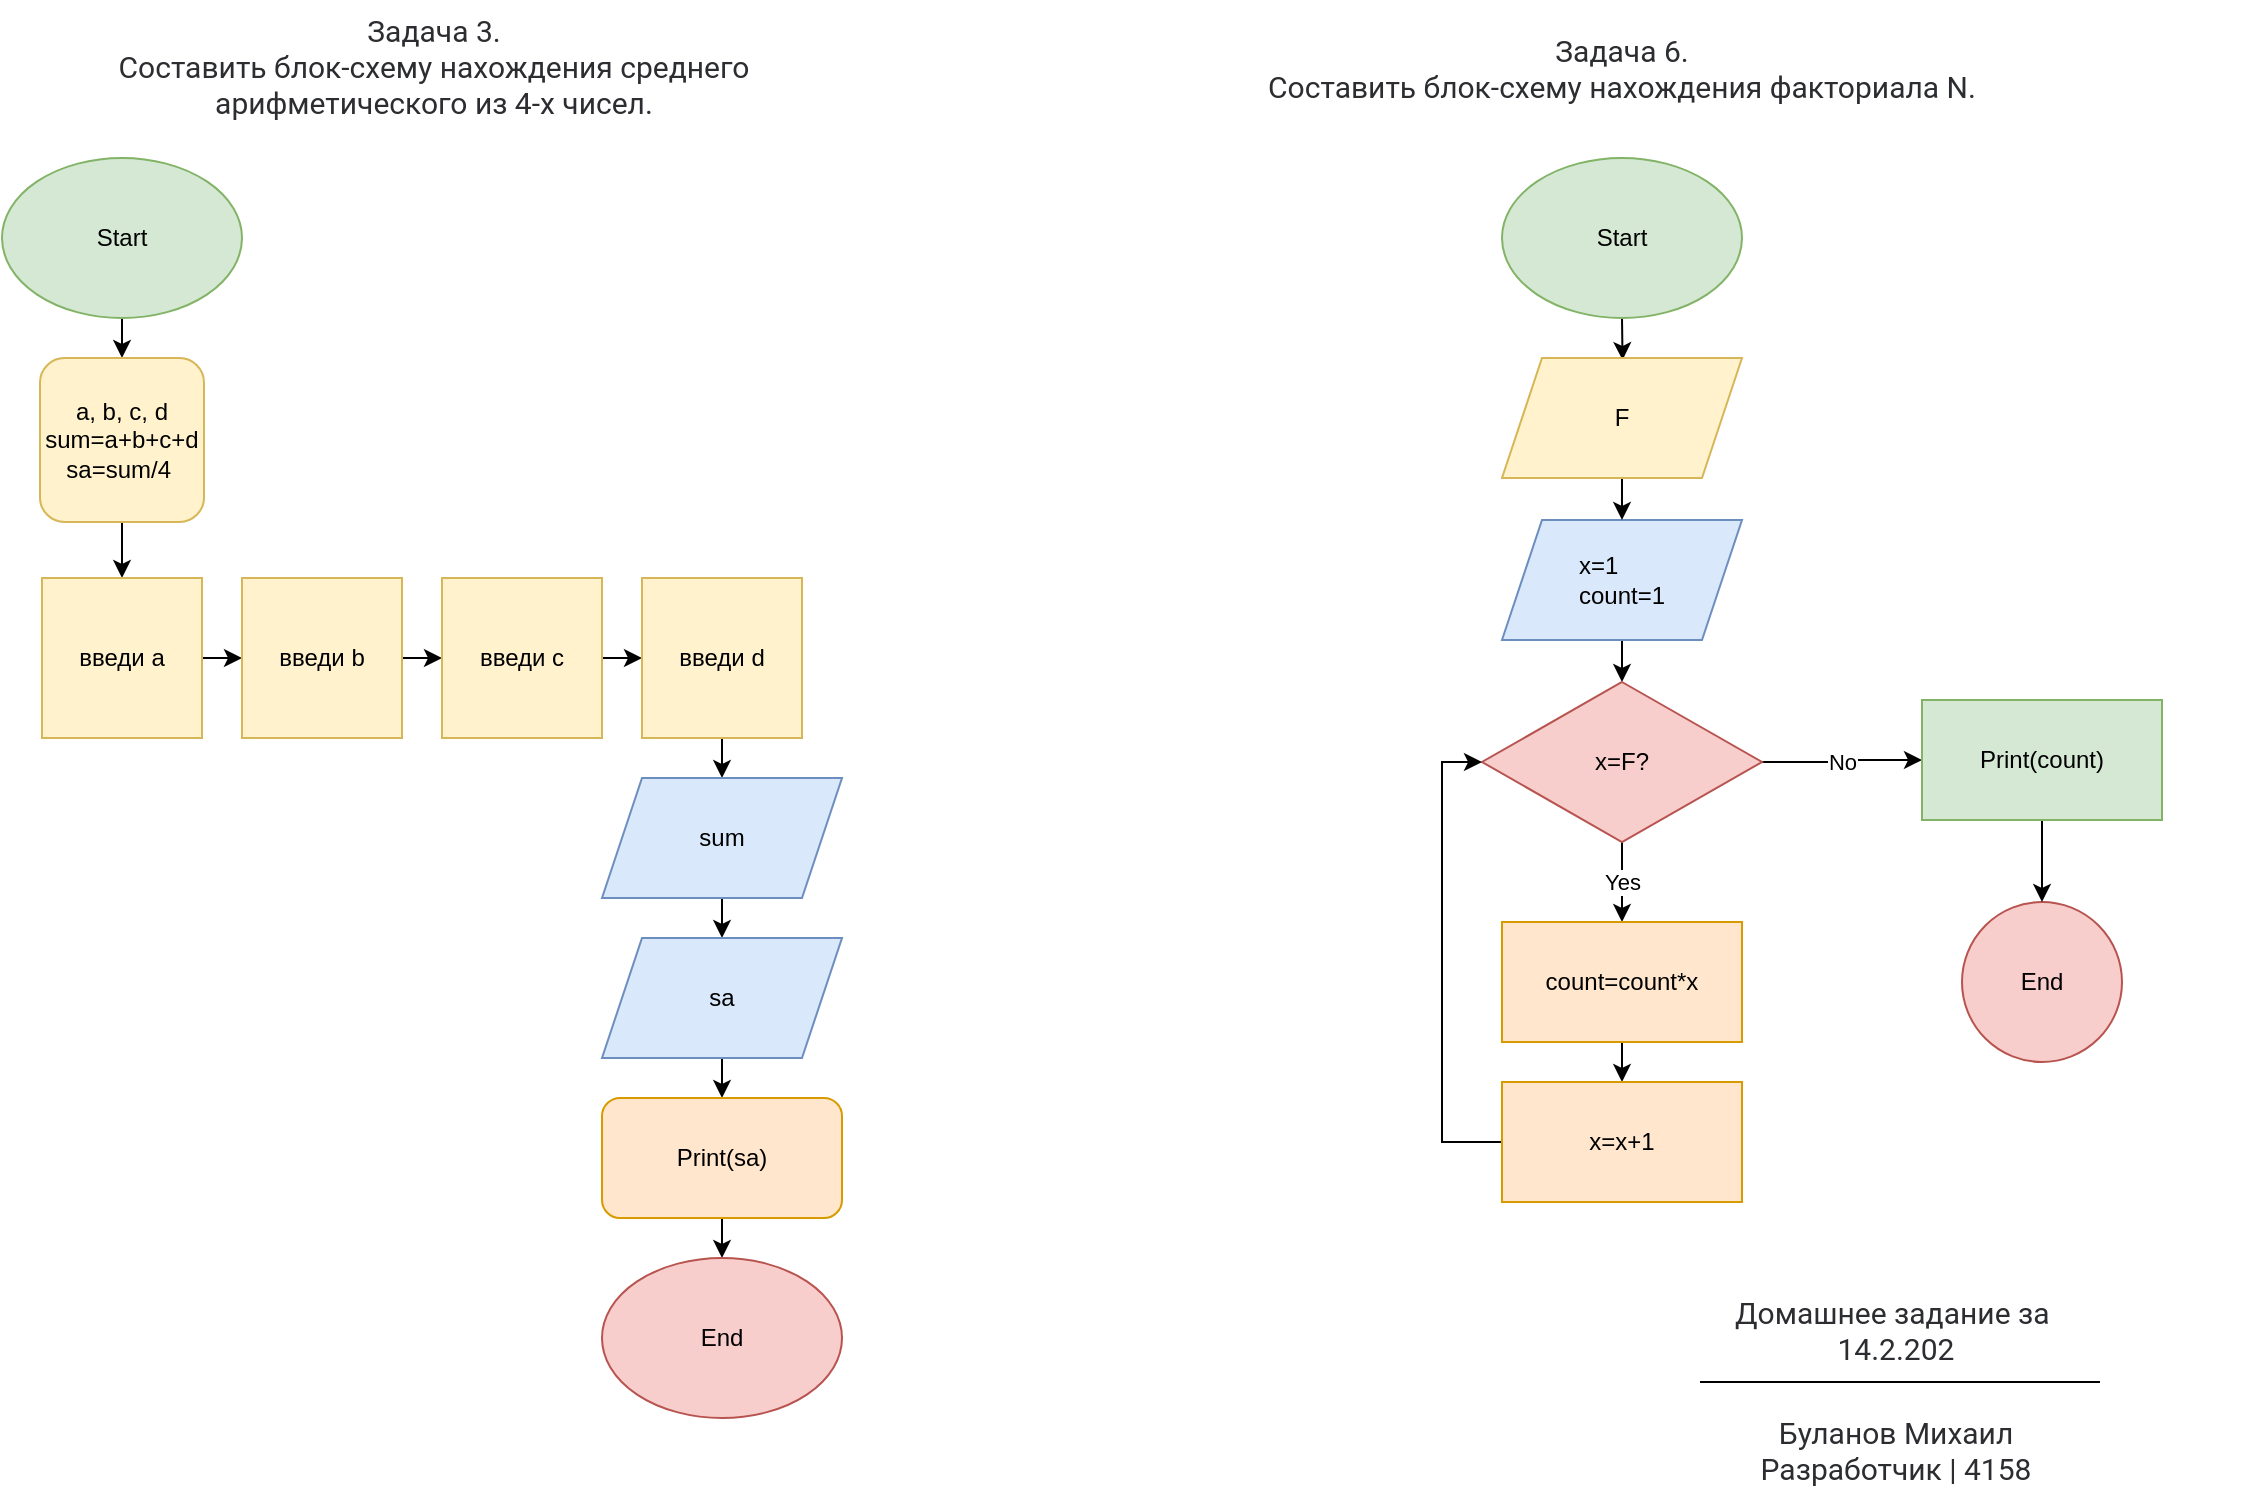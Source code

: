 <mxfile version="20.8.20" type="github">
  <diagram id="C5RBs43oDa-KdzZeNtuy" name="Page-1">
    <mxGraphModel dx="3187" dy="1553" grid="1" gridSize="10" guides="1" tooltips="1" connect="1" arrows="1" fold="1" page="1" pageScale="1" pageWidth="1169" pageHeight="827" math="0" shadow="0">
      <root>
        <mxCell id="WIyWlLk6GJQsqaUBKTNV-0" />
        <mxCell id="WIyWlLk6GJQsqaUBKTNV-1" parent="WIyWlLk6GJQsqaUBKTNV-0" />
        <mxCell id="hU-rYBEqqxqdaYYuZfc0-12" style="edgeStyle=orthogonalEdgeStyle;rounded=0;orthogonalLoop=1;jettySize=auto;html=1;exitX=0.5;exitY=1;exitDx=0;exitDy=0;entryX=0.5;entryY=0;entryDx=0;entryDy=0;" edge="1" parent="WIyWlLk6GJQsqaUBKTNV-1" source="hU-rYBEqqxqdaYYuZfc0-1" target="hU-rYBEqqxqdaYYuZfc0-2">
          <mxGeometry relative="1" as="geometry" />
        </mxCell>
        <mxCell id="hU-rYBEqqxqdaYYuZfc0-1" value="Start" style="ellipse;whiteSpace=wrap;html=1;fillColor=#d5e8d4;strokeColor=#82b366;" vertex="1" parent="WIyWlLk6GJQsqaUBKTNV-1">
          <mxGeometry x="44" y="138" width="120" height="80" as="geometry" />
        </mxCell>
        <mxCell id="hU-rYBEqqxqdaYYuZfc0-13" style="edgeStyle=orthogonalEdgeStyle;rounded=0;orthogonalLoop=1;jettySize=auto;html=1;exitX=0.5;exitY=1;exitDx=0;exitDy=0;entryX=0.5;entryY=0;entryDx=0;entryDy=0;" edge="1" parent="WIyWlLk6GJQsqaUBKTNV-1" source="hU-rYBEqqxqdaYYuZfc0-2" target="hU-rYBEqqxqdaYYuZfc0-3">
          <mxGeometry relative="1" as="geometry" />
        </mxCell>
        <mxCell id="hU-rYBEqqxqdaYYuZfc0-2" value="a, b, c, d&lt;br&gt;sum=a+b+c+d&lt;br&gt;sa=sum/4&amp;nbsp;" style="whiteSpace=wrap;html=1;aspect=fixed;fillColor=#fff2cc;strokeColor=#d6b656;rounded=1;" vertex="1" parent="WIyWlLk6GJQsqaUBKTNV-1">
          <mxGeometry x="63" y="238" width="82" height="82" as="geometry" />
        </mxCell>
        <mxCell id="hU-rYBEqqxqdaYYuZfc0-14" style="edgeStyle=orthogonalEdgeStyle;rounded=0;orthogonalLoop=1;jettySize=auto;html=1;exitX=1;exitY=0.5;exitDx=0;exitDy=0;entryX=0;entryY=0.5;entryDx=0;entryDy=0;" edge="1" parent="WIyWlLk6GJQsqaUBKTNV-1" source="hU-rYBEqqxqdaYYuZfc0-3" target="hU-rYBEqqxqdaYYuZfc0-4">
          <mxGeometry relative="1" as="geometry" />
        </mxCell>
        <mxCell id="hU-rYBEqqxqdaYYuZfc0-3" value="введи a" style="whiteSpace=wrap;html=1;aspect=fixed;fillColor=#fff2cc;strokeColor=#d6b656;" vertex="1" parent="WIyWlLk6GJQsqaUBKTNV-1">
          <mxGeometry x="64" y="348" width="80" height="80" as="geometry" />
        </mxCell>
        <mxCell id="hU-rYBEqqxqdaYYuZfc0-15" style="edgeStyle=orthogonalEdgeStyle;rounded=0;orthogonalLoop=1;jettySize=auto;html=1;exitX=1;exitY=0.5;exitDx=0;exitDy=0;entryX=0;entryY=0.5;entryDx=0;entryDy=0;" edge="1" parent="WIyWlLk6GJQsqaUBKTNV-1" source="hU-rYBEqqxqdaYYuZfc0-4" target="hU-rYBEqqxqdaYYuZfc0-5">
          <mxGeometry relative="1" as="geometry" />
        </mxCell>
        <mxCell id="hU-rYBEqqxqdaYYuZfc0-4" value="введи b" style="whiteSpace=wrap;html=1;aspect=fixed;fillColor=#fff2cc;strokeColor=#d6b656;" vertex="1" parent="WIyWlLk6GJQsqaUBKTNV-1">
          <mxGeometry x="164" y="348" width="80" height="80" as="geometry" />
        </mxCell>
        <mxCell id="hU-rYBEqqxqdaYYuZfc0-16" style="edgeStyle=orthogonalEdgeStyle;rounded=0;orthogonalLoop=1;jettySize=auto;html=1;exitX=1;exitY=0.5;exitDx=0;exitDy=0;entryX=0;entryY=0.5;entryDx=0;entryDy=0;" edge="1" parent="WIyWlLk6GJQsqaUBKTNV-1" source="hU-rYBEqqxqdaYYuZfc0-5" target="hU-rYBEqqxqdaYYuZfc0-6">
          <mxGeometry relative="1" as="geometry" />
        </mxCell>
        <mxCell id="hU-rYBEqqxqdaYYuZfc0-5" value="введи c" style="whiteSpace=wrap;html=1;aspect=fixed;fillColor=#fff2cc;strokeColor=#d6b656;" vertex="1" parent="WIyWlLk6GJQsqaUBKTNV-1">
          <mxGeometry x="264" y="348" width="80" height="80" as="geometry" />
        </mxCell>
        <mxCell id="hU-rYBEqqxqdaYYuZfc0-17" style="edgeStyle=orthogonalEdgeStyle;rounded=0;orthogonalLoop=1;jettySize=auto;html=1;exitX=0.5;exitY=1;exitDx=0;exitDy=0;entryX=0.5;entryY=0;entryDx=0;entryDy=0;" edge="1" parent="WIyWlLk6GJQsqaUBKTNV-1" source="hU-rYBEqqxqdaYYuZfc0-6" target="hU-rYBEqqxqdaYYuZfc0-7">
          <mxGeometry relative="1" as="geometry" />
        </mxCell>
        <mxCell id="hU-rYBEqqxqdaYYuZfc0-6" value="введи d" style="whiteSpace=wrap;html=1;aspect=fixed;fillColor=#fff2cc;strokeColor=#d6b656;" vertex="1" parent="WIyWlLk6GJQsqaUBKTNV-1">
          <mxGeometry x="364" y="348" width="80" height="80" as="geometry" />
        </mxCell>
        <mxCell id="hU-rYBEqqxqdaYYuZfc0-18" style="edgeStyle=orthogonalEdgeStyle;rounded=0;orthogonalLoop=1;jettySize=auto;html=1;exitX=0.5;exitY=1;exitDx=0;exitDy=0;entryX=0.5;entryY=0;entryDx=0;entryDy=0;" edge="1" parent="WIyWlLk6GJQsqaUBKTNV-1" source="hU-rYBEqqxqdaYYuZfc0-7" target="hU-rYBEqqxqdaYYuZfc0-8">
          <mxGeometry relative="1" as="geometry" />
        </mxCell>
        <mxCell id="hU-rYBEqqxqdaYYuZfc0-7" value="sum" style="shape=parallelogram;perimeter=parallelogramPerimeter;whiteSpace=wrap;html=1;fixedSize=1;fillColor=#dae8fc;strokeColor=#6c8ebf;" vertex="1" parent="WIyWlLk6GJQsqaUBKTNV-1">
          <mxGeometry x="344" y="448" width="120" height="60" as="geometry" />
        </mxCell>
        <mxCell id="hU-rYBEqqxqdaYYuZfc0-19" style="edgeStyle=orthogonalEdgeStyle;rounded=0;orthogonalLoop=1;jettySize=auto;html=1;exitX=0.5;exitY=1;exitDx=0;exitDy=0;entryX=0.5;entryY=0;entryDx=0;entryDy=0;" edge="1" parent="WIyWlLk6GJQsqaUBKTNV-1" source="hU-rYBEqqxqdaYYuZfc0-8" target="hU-rYBEqqxqdaYYuZfc0-9">
          <mxGeometry relative="1" as="geometry" />
        </mxCell>
        <mxCell id="hU-rYBEqqxqdaYYuZfc0-8" value="sa" style="shape=parallelogram;perimeter=parallelogramPerimeter;whiteSpace=wrap;html=1;fixedSize=1;fillColor=#dae8fc;strokeColor=#6c8ebf;" vertex="1" parent="WIyWlLk6GJQsqaUBKTNV-1">
          <mxGeometry x="344" y="528" width="120" height="60" as="geometry" />
        </mxCell>
        <mxCell id="hU-rYBEqqxqdaYYuZfc0-40" style="edgeStyle=orthogonalEdgeStyle;rounded=0;orthogonalLoop=1;jettySize=auto;html=1;exitX=0.5;exitY=1;exitDx=0;exitDy=0;entryX=0.5;entryY=0;entryDx=0;entryDy=0;" edge="1" parent="WIyWlLk6GJQsqaUBKTNV-1" source="hU-rYBEqqxqdaYYuZfc0-9" target="hU-rYBEqqxqdaYYuZfc0-10">
          <mxGeometry relative="1" as="geometry" />
        </mxCell>
        <mxCell id="hU-rYBEqqxqdaYYuZfc0-9" value="Print(sa)" style="rounded=1;whiteSpace=wrap;html=1;fillColor=#ffe6cc;strokeColor=#d79b00;" vertex="1" parent="WIyWlLk6GJQsqaUBKTNV-1">
          <mxGeometry x="344" y="608" width="120" height="60" as="geometry" />
        </mxCell>
        <mxCell id="hU-rYBEqqxqdaYYuZfc0-10" value="End" style="ellipse;whiteSpace=wrap;html=1;fillColor=#f8cecc;strokeColor=#b85450;" vertex="1" parent="WIyWlLk6GJQsqaUBKTNV-1">
          <mxGeometry x="344" y="688" width="120" height="80" as="geometry" />
        </mxCell>
        <mxCell id="hU-rYBEqqxqdaYYuZfc0-37" value="&lt;span style=&quot;color: rgb(44, 45, 48); font-family: Roboto, &amp;quot;San Francisco&amp;quot;, &amp;quot;Helvetica Neue&amp;quot;, Helvetica, Arial; font-size: 15px; font-style: normal; font-variant-ligatures: normal; font-variant-caps: normal; font-weight: 400; letter-spacing: normal; orphans: 2; text-indent: 0px; text-transform: none; widows: 2; word-spacing: 0px; -webkit-text-stroke-width: 0px; background-color: rgb(255, 255, 255); text-decoration-thickness: initial; text-decoration-style: initial; text-decoration-color: initial; float: none; display: inline !important;&quot;&gt;Задача 3. &lt;br&gt;Составить блок-схему нахождения среднего арифметического из 4-х чисел.&lt;/span&gt;" style="text;whiteSpace=wrap;html=1;align=center;" vertex="1" parent="WIyWlLk6GJQsqaUBKTNV-1">
          <mxGeometry x="100" y="59" width="320" height="60" as="geometry" />
        </mxCell>
        <mxCell id="hU-rYBEqqxqdaYYuZfc0-38" value="&lt;span style=&quot;color: rgb(44, 45, 48); font-family: Roboto, &amp;quot;San Francisco&amp;quot;, &amp;quot;Helvetica Neue&amp;quot;, Helvetica, Arial; font-size: 15px; font-style: normal; font-variant-ligatures: normal; font-variant-caps: normal; font-weight: 400; letter-spacing: normal; orphans: 2; text-indent: 0px; text-transform: none; widows: 2; word-spacing: 0px; -webkit-text-stroke-width: 0px; background-color: rgb(255, 255, 255); text-decoration-thickness: initial; text-decoration-style: initial; text-decoration-color: initial; float: none; display: inline !important;&quot;&gt;Задача 6.&lt;br&gt;Составить блок-схему нахождения факториала N.&lt;/span&gt;" style="text;whiteSpace=wrap;html=1;align=center;" vertex="1" parent="WIyWlLk6GJQsqaUBKTNV-1">
          <mxGeometry x="676" y="69" width="356" height="40" as="geometry" />
        </mxCell>
        <mxCell id="hU-rYBEqqxqdaYYuZfc0-42" style="edgeStyle=orthogonalEdgeStyle;rounded=0;orthogonalLoop=1;jettySize=auto;html=1;exitX=0.5;exitY=1;exitDx=0;exitDy=0;" edge="1" parent="WIyWlLk6GJQsqaUBKTNV-1" source="hU-rYBEqqxqdaYYuZfc0-41">
          <mxGeometry relative="1" as="geometry">
            <mxPoint x="854.286" y="239" as="targetPoint" />
          </mxGeometry>
        </mxCell>
        <mxCell id="hU-rYBEqqxqdaYYuZfc0-41" value="Start" style="ellipse;whiteSpace=wrap;html=1;fillColor=#d5e8d4;strokeColor=#82b366;" vertex="1" parent="WIyWlLk6GJQsqaUBKTNV-1">
          <mxGeometry x="794" y="138" width="120" height="80" as="geometry" />
        </mxCell>
        <mxCell id="hU-rYBEqqxqdaYYuZfc0-52" style="edgeStyle=orthogonalEdgeStyle;rounded=0;orthogonalLoop=1;jettySize=auto;html=1;exitX=0.5;exitY=1;exitDx=0;exitDy=0;entryX=0.5;entryY=0;entryDx=0;entryDy=0;" edge="1" parent="WIyWlLk6GJQsqaUBKTNV-1" source="hU-rYBEqqxqdaYYuZfc0-43" target="hU-rYBEqqxqdaYYuZfc0-44">
          <mxGeometry relative="1" as="geometry" />
        </mxCell>
        <mxCell id="hU-rYBEqqxqdaYYuZfc0-43" value="&lt;div style=&quot;border-color: var(--border-color); text-align: left;&quot;&gt;x=1&lt;/div&gt;&lt;div style=&quot;border-color: var(--border-color); text-align: left;&quot;&gt;count=1&lt;/div&gt;" style="shape=parallelogram;perimeter=parallelogramPerimeter;whiteSpace=wrap;html=1;fixedSize=1;fillColor=#dae8fc;strokeColor=#6c8ebf;" vertex="1" parent="WIyWlLk6GJQsqaUBKTNV-1">
          <mxGeometry x="794" y="319" width="120" height="60" as="geometry" />
        </mxCell>
        <mxCell id="hU-rYBEqqxqdaYYuZfc0-53" value="No" style="edgeStyle=orthogonalEdgeStyle;rounded=0;orthogonalLoop=1;jettySize=auto;html=1;exitX=1;exitY=0.5;exitDx=0;exitDy=0;entryX=0;entryY=0.5;entryDx=0;entryDy=0;" edge="1" parent="WIyWlLk6GJQsqaUBKTNV-1" source="hU-rYBEqqxqdaYYuZfc0-44" target="hU-rYBEqqxqdaYYuZfc0-49">
          <mxGeometry relative="1" as="geometry" />
        </mxCell>
        <mxCell id="hU-rYBEqqxqdaYYuZfc0-56" value="Yes" style="edgeStyle=orthogonalEdgeStyle;rounded=0;orthogonalLoop=1;jettySize=auto;html=1;exitX=0.5;exitY=1;exitDx=0;exitDy=0;entryX=0.5;entryY=0;entryDx=0;entryDy=0;" edge="1" parent="WIyWlLk6GJQsqaUBKTNV-1" source="hU-rYBEqqxqdaYYuZfc0-44" target="hU-rYBEqqxqdaYYuZfc0-50">
          <mxGeometry relative="1" as="geometry">
            <mxPoint as="offset" />
          </mxGeometry>
        </mxCell>
        <mxCell id="hU-rYBEqqxqdaYYuZfc0-44" value="x=F?" style="rhombus;whiteSpace=wrap;html=1;fillColor=#f8cecc;strokeColor=#b85450;" vertex="1" parent="WIyWlLk6GJQsqaUBKTNV-1">
          <mxGeometry x="784" y="400" width="140" height="80" as="geometry" />
        </mxCell>
        <mxCell id="hU-rYBEqqxqdaYYuZfc0-48" value="End" style="ellipse;whiteSpace=wrap;html=1;aspect=fixed;fillColor=#f8cecc;strokeColor=#b85450;" vertex="1" parent="WIyWlLk6GJQsqaUBKTNV-1">
          <mxGeometry x="1024" y="510" width="80" height="80" as="geometry" />
        </mxCell>
        <mxCell id="hU-rYBEqqxqdaYYuZfc0-54" style="edgeStyle=orthogonalEdgeStyle;rounded=0;orthogonalLoop=1;jettySize=auto;html=1;exitX=0.5;exitY=1;exitDx=0;exitDy=0;entryX=0.5;entryY=0;entryDx=0;entryDy=0;" edge="1" parent="WIyWlLk6GJQsqaUBKTNV-1" source="hU-rYBEqqxqdaYYuZfc0-49" target="hU-rYBEqqxqdaYYuZfc0-48">
          <mxGeometry relative="1" as="geometry" />
        </mxCell>
        <mxCell id="hU-rYBEqqxqdaYYuZfc0-49" value="Print(count)" style="rounded=0;whiteSpace=wrap;html=1;fillColor=#d5e8d4;strokeColor=#82b366;" vertex="1" parent="WIyWlLk6GJQsqaUBKTNV-1">
          <mxGeometry x="1004" y="409" width="120" height="60" as="geometry" />
        </mxCell>
        <mxCell id="hU-rYBEqqxqdaYYuZfc0-57" style="edgeStyle=orthogonalEdgeStyle;rounded=0;orthogonalLoop=1;jettySize=auto;html=1;exitX=0.5;exitY=1;exitDx=0;exitDy=0;entryX=0.5;entryY=0;entryDx=0;entryDy=0;" edge="1" parent="WIyWlLk6GJQsqaUBKTNV-1" source="hU-rYBEqqxqdaYYuZfc0-50" target="hU-rYBEqqxqdaYYuZfc0-51">
          <mxGeometry relative="1" as="geometry" />
        </mxCell>
        <mxCell id="hU-rYBEqqxqdaYYuZfc0-50" value="count=count*x" style="rounded=0;whiteSpace=wrap;html=1;fillColor=#ffe6cc;strokeColor=#d79b00;" vertex="1" parent="WIyWlLk6GJQsqaUBKTNV-1">
          <mxGeometry x="794" y="520" width="120" height="60" as="geometry" />
        </mxCell>
        <mxCell id="hU-rYBEqqxqdaYYuZfc0-58" style="edgeStyle=orthogonalEdgeStyle;rounded=0;orthogonalLoop=1;jettySize=auto;html=1;exitX=0;exitY=0.5;exitDx=0;exitDy=0;entryX=0;entryY=0.5;entryDx=0;entryDy=0;" edge="1" parent="WIyWlLk6GJQsqaUBKTNV-1" source="hU-rYBEqqxqdaYYuZfc0-51" target="hU-rYBEqqxqdaYYuZfc0-44">
          <mxGeometry relative="1" as="geometry" />
        </mxCell>
        <mxCell id="hU-rYBEqqxqdaYYuZfc0-51" value="x=x+1" style="rounded=0;whiteSpace=wrap;html=1;fillColor=#ffe6cc;strokeColor=#d79b00;" vertex="1" parent="WIyWlLk6GJQsqaUBKTNV-1">
          <mxGeometry x="794" y="600" width="120" height="60" as="geometry" />
        </mxCell>
        <mxCell id="hU-rYBEqqxqdaYYuZfc0-62" style="edgeStyle=orthogonalEdgeStyle;rounded=0;orthogonalLoop=1;jettySize=auto;html=1;exitX=0.5;exitY=1;exitDx=0;exitDy=0;entryX=0.5;entryY=0;entryDx=0;entryDy=0;" edge="1" parent="WIyWlLk6GJQsqaUBKTNV-1" source="hU-rYBEqqxqdaYYuZfc0-61" target="hU-rYBEqqxqdaYYuZfc0-43">
          <mxGeometry relative="1" as="geometry" />
        </mxCell>
        <mxCell id="hU-rYBEqqxqdaYYuZfc0-61" value="F" style="shape=parallelogram;perimeter=parallelogramPerimeter;whiteSpace=wrap;html=1;fixedSize=1;fillColor=#fff2cc;strokeColor=#d6b656;" vertex="1" parent="WIyWlLk6GJQsqaUBKTNV-1">
          <mxGeometry x="793.996" y="238" width="120" height="60" as="geometry" />
        </mxCell>
        <mxCell id="hU-rYBEqqxqdaYYuZfc0-63" value="&lt;font face=&quot;Roboto, San Francisco, Helvetica Neue, Helvetica, Arial&quot; color=&quot;#2c2d30&quot;&gt;&lt;span style=&quot;font-size: 15px; background-color: rgb(255, 255, 255);&quot;&gt;Буланов Михаил&lt;br&gt;Разработчик | 4158&lt;br&gt;&lt;/span&gt;&lt;/font&gt;" style="text;whiteSpace=wrap;html=1;align=center;" vertex="1" parent="WIyWlLk6GJQsqaUBKTNV-1">
          <mxGeometry x="813" y="760" width="356" height="40" as="geometry" />
        </mxCell>
        <mxCell id="hU-rYBEqqxqdaYYuZfc0-64" value="&lt;font face=&quot;Roboto, San Francisco, Helvetica Neue, Helvetica, Arial&quot; color=&quot;#2c2d30&quot;&gt;&lt;span style=&quot;font-size: 15px; background-color: rgb(255, 255, 255);&quot;&gt;Домашнее задание за&amp;nbsp;&lt;br&gt;14.2.202&lt;br&gt;&lt;/span&gt;&lt;/font&gt;" style="text;whiteSpace=wrap;html=1;align=center;" vertex="1" parent="WIyWlLk6GJQsqaUBKTNV-1">
          <mxGeometry x="813" y="700" width="356" height="40" as="geometry" />
        </mxCell>
        <mxCell id="hU-rYBEqqxqdaYYuZfc0-69" value="" style="endArrow=none;html=1;rounded=0;" edge="1" parent="WIyWlLk6GJQsqaUBKTNV-1">
          <mxGeometry width="50" height="50" relative="1" as="geometry">
            <mxPoint x="893" y="750" as="sourcePoint" />
            <mxPoint x="1093" y="750" as="targetPoint" />
          </mxGeometry>
        </mxCell>
      </root>
    </mxGraphModel>
  </diagram>
</mxfile>
